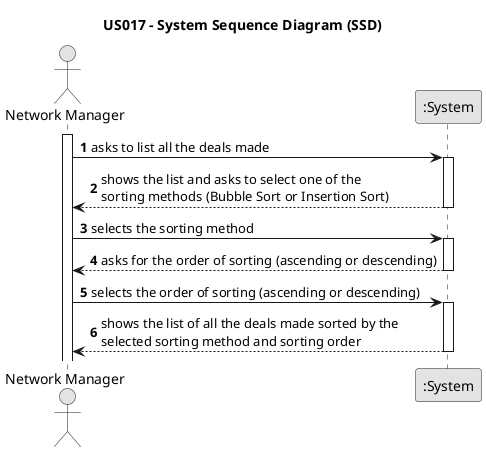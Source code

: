@startuml
skinparam monochrome true
skinparam packageStyle rectangle
skinparam shadowing false

title US017 - System Sequence Diagram (SSD)

autonumber

actor "Network Manager" as NM
participant ":System" as System

activate NM

    NM -> System : asks to list all the deals made

    activate System

        System --> NM : shows the list and asks to select one of the \nsorting methods (Bubble Sort or Insertion Sort)

    deactivate System

    NM -> System : selects the sorting method

    activate System

    System --> NM : asks for the order of sorting (ascending or descending)

    deactivate System

    NM -> System : selects the order of sorting (ascending or descending)

    activate System

    System --> NM : shows the list of all the deals made sorted by the \nselected sorting method and sorting order

    deactivate System

@enduml